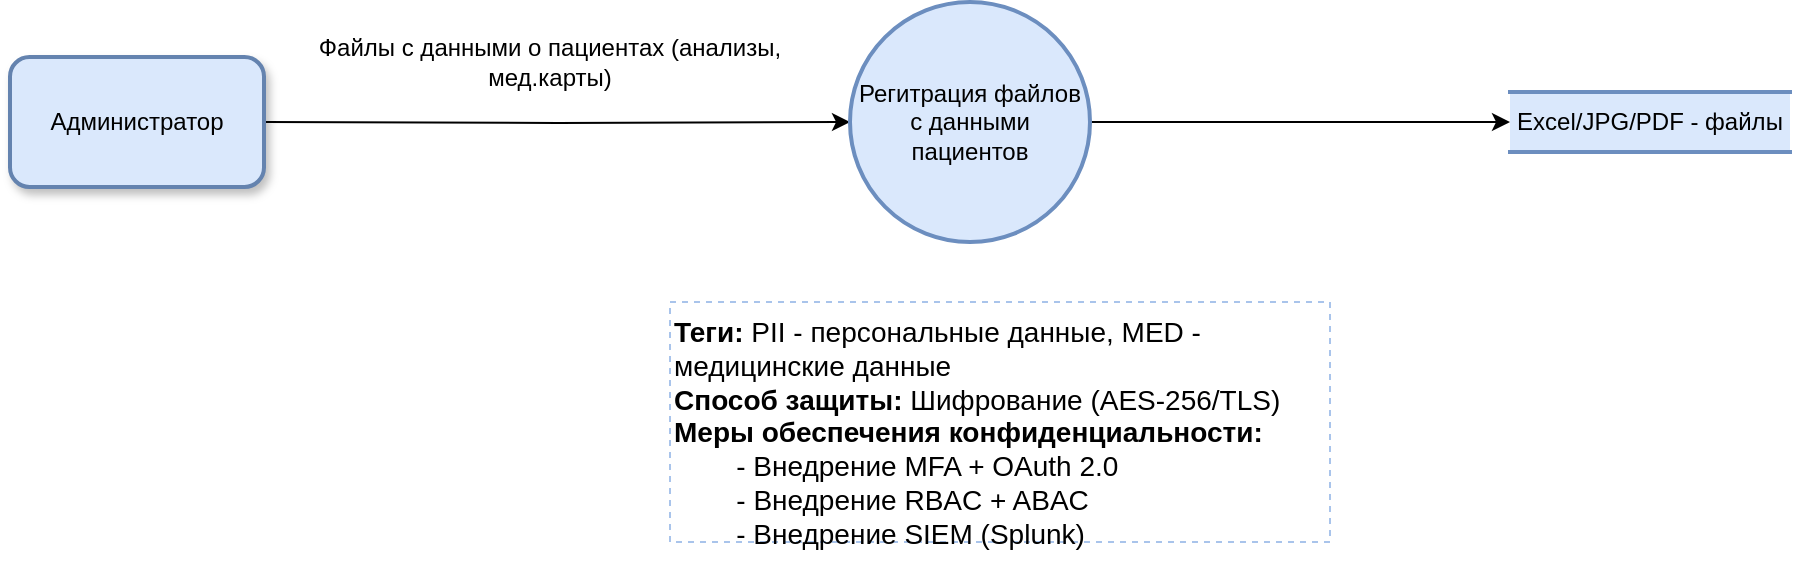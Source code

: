 <mxfile version="27.0.2">
  <diagram name="Страница — 1" id="fVcJ7O7tC3VuVcqIO9m_">
    <mxGraphModel dx="1540" dy="899" grid="1" gridSize="10" guides="1" tooltips="1" connect="1" arrows="1" fold="1" page="1" pageScale="1" pageWidth="1169" pageHeight="827" math="0" shadow="0">
      <root>
        <mxCell id="0" />
        <mxCell id="1" parent="0" />
        <mxCell id="4I27Nu_oPrzyD-SU-KGY-5" style="edgeStyle=orthogonalEdgeStyle;rounded=0;orthogonalLoop=1;jettySize=auto;html=1;exitX=1;exitY=0.5;exitDx=0;exitDy=0;" parent="1" target="4I27Nu_oPrzyD-SU-KGY-4" edge="1">
          <mxGeometry relative="1" as="geometry">
            <mxPoint x="187" y="370" as="sourcePoint" />
          </mxGeometry>
        </mxCell>
        <mxCell id="4I27Nu_oPrzyD-SU-KGY-8" style="edgeStyle=orthogonalEdgeStyle;rounded=0;orthogonalLoop=1;jettySize=auto;html=1;exitX=1;exitY=0.5;exitDx=0;exitDy=0;" parent="1" source="4I27Nu_oPrzyD-SU-KGY-4" target="4I27Nu_oPrzyD-SU-KGY-6" edge="1">
          <mxGeometry relative="1" as="geometry" />
        </mxCell>
        <mxCell id="4I27Nu_oPrzyD-SU-KGY-4" value="Регитрация файлов с данными пациентов" style="shape=ellipse;html=1;dashed=0;whiteSpace=wrap;aspect=fixed;perimeter=ellipsePerimeter;fillColor=#dae8fc;strokeColor=#6c8ebf;strokeWidth=2;" parent="1" vertex="1">
          <mxGeometry x="480" y="310" width="120" height="120" as="geometry" />
        </mxCell>
        <mxCell id="4I27Nu_oPrzyD-SU-KGY-6" value="Excel/JPG/PDF - файлы" style="html=1;dashed=0;whiteSpace=wrap;shape=partialRectangle;right=0;left=0;fillColor=#dae8fc;strokeColor=#6c8ebf;strokeWidth=2;" parent="1" vertex="1">
          <mxGeometry x="810" y="355" width="140" height="30" as="geometry" />
        </mxCell>
        <mxCell id="4I27Nu_oPrzyD-SU-KGY-11" value="Файлы с данными о пациентах (анализы, мед.карты)" style="text;html=1;align=center;verticalAlign=middle;whiteSpace=wrap;rounded=0;" parent="1" vertex="1">
          <mxGeometry x="200" y="320" width="260" height="40" as="geometry" />
        </mxCell>
        <mxCell id="QZIsi5QxZb1keJwG9YlT-1" value="Администратор" style="html=1;dashed=0;whiteSpace=wrap;rounded=1;fillColor=#dae8fc;strokeColor=light-dark(#6483af, #334a6c);strokeWidth=2;shadow=1;" parent="1" vertex="1">
          <mxGeometry x="60" y="337.5" width="127" height="65" as="geometry" />
        </mxCell>
        <mxCell id="IsR_fyVpNfn1Nxi_3jOV-1" value="&lt;div&gt;&lt;b&gt;Теги:&lt;/b&gt; PII - персональные данные, MED - медицинские данные&lt;/div&gt;&lt;div&gt;&lt;b&gt;Способ защиты:&lt;/b&gt; Шифрование (AES-256/TLS)&lt;/div&gt;&lt;div&gt;&lt;b&gt;Меры обеспечения конфиденциальности:&lt;/b&gt;&lt;/div&gt;&lt;div&gt;&lt;span style=&quot;font-weight: bold; white-space: pre;&quot;&gt;&#x9;&lt;/span&gt;- Внедрение MFA + OAuth 2.0&lt;br&gt;&lt;/div&gt;&lt;div&gt;&lt;span style=&quot;white-space: pre;&quot;&gt;&#x9;&lt;/span&gt;-&amp;nbsp;&lt;span style=&quot;background-color: transparent; color: light-dark(rgb(0, 0, 0), rgb(255, 255, 255));&quot;&gt;Внедрение&lt;/span&gt;&lt;span style=&quot;background-color: transparent; color: light-dark(rgb(0, 0, 0), rgb(255, 255, 255));&quot;&gt;&amp;nbsp;&lt;/span&gt;&lt;span style=&quot;background-color: transparent; color: light-dark(rgb(0, 0, 0), rgb(255, 255, 255));&quot;&gt;RBAC + ABAC&lt;/span&gt;&lt;/div&gt;&lt;div&gt;&lt;span style=&quot;white-space: pre;&quot;&gt;&#x9;&lt;/span&gt;- Внедрение SIEM (Splunk)&lt;br&gt;&lt;/div&gt;&lt;div&gt;&lt;br&gt;&lt;/div&gt;" style="text;html=1;align=left;verticalAlign=top;whiteSpace=wrap;rounded=0;textShadow=0;labelBorderColor=none;labelBackgroundColor=none;fontSize=14;dashed=1;strokeColor=#A9C4EB;" vertex="1" parent="1">
          <mxGeometry x="390" y="460" width="330" height="120" as="geometry" />
        </mxCell>
      </root>
    </mxGraphModel>
  </diagram>
</mxfile>
